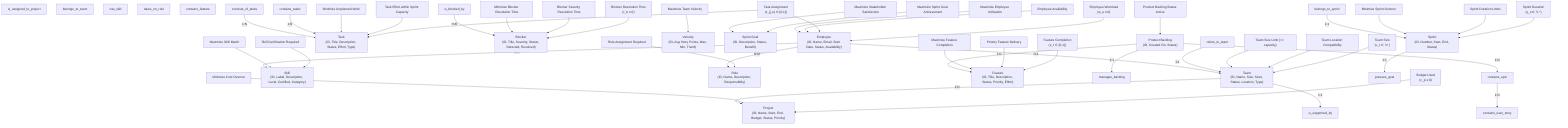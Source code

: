 graph TD

%% Entities
Project["Project\n(ID, Name, Start, End, Budget, Status, Priority)"]:::entity
Team["Team\n(ID, Name, Size, Start, Status, Location, Type)"]:::entity
Employee["Employee\n(ID, Name, Email, Start Date, Status, Availability)"]:::entity
Skill["Skill\n(ID, Label, Description, Level, Certified, Category)"]:::entity
Role["Role\n(ID, Name, Description, Responsibility)"]:::entity
Feature["Feature\n(ID, Title, Description, Status, Priority, Effort)"]:::entity
Sprint["Sprint\n(ID, Number, Start, End, Status)"]:::entity
Task["Task\n(ID, Title, Description, Status, Effort, Type)"]:::entity
Blocker["Blocker\n(ID, Title, Severity, Status, Detected, Resolved)"]:::entity
ProductBacklog["Product Backlog\n(ID, Created On, Status)"]:::entity
Velocity["Velocity\n(ID, Avg Story Points, Max, Min, Trend)"]:::entity
SprintGoal["Sprint Goal\n(ID, Description, Status, Benefit)"]:::entity

%% Relationships
ProjectTeam["is_assigned_to_project"]:::relationship
EmployeeTeam["belongs_to_team"]:::relationship
EmployeeSkill["has_skill"]:::relationship
EmployeeRole["takes_on_role"]:::relationship
ProductOwnerBacklog["manages_backlog"]:::relationship
TeamScrumMaster["is_supported_by"]:::relationship
BacklogFeature["contains_feature"]:::relationship
BacklogEpic["contains_epic"]:::relationship
EpicUserStory["contains_user_story"]:::relationship
UserStoryTask["consists_of_tasks"]:::relationship
SprintBacklog["belongs_to_sprint"]:::relationship
SprintGoalRel["pursues_goal"]:::relationship
ScrumBoardTask["contains_tasks"]:::relationship
TaskBlocker["is_blocked_by"]:::relationship
VelocityTeam["refers_to_team"]:::relationship

%% Link Entities by relationships
Team -- "1:N" --> Project
Employee -- "N:1" --> Team
Employee -- "N:M" --> Skill
Employee -- "N:M" --> Role
ProductBacklog -- "1:1" --> ProductOwnerBacklog
Team -- "1:1" --> TeamScrumMaster
ProductBacklog -- "1:N" --> Feature
ProductBacklog -- "1:N" --> BacklogEpic
BacklogEpic -- "1:N" --> EpicUserStory
UserStoryTask -- "1:N" --> Task
SprintBacklog -- "1:1" --> Sprint
Sprint -- "1:1" --> SprintGoalRel
ScrumBoardTask -- "1:N" --> Task
TaskBlocker -- "N:M" --> Blocker
VelocityTeam -- "1:1" --> Team

%% Goals (Objectives)
MaxVelocity["Maximize Team Velocity"]:::goal
MinBlockerTime["Minimize Blocker Resolution Time"]:::goal
MaxFeatureCompletion["Maximize Feature Completion"]:::goal
MinSprintOverrun["Minimize Sprint Overrun"]:::goal
MaxEmployeeUtilization["Maximize Employee Utilization"]:::goal
MaxSkillMatch["Maximize Skill Match"]:::goal
MinUnplannedWork["Minimize Unplanned Work"]:::goal
MaxStakeholderSatisfaction["Maximize Stakeholder Satisfaction"]:::goal
MinCostOverrun["Minimize Cost Overrun"]:::goal
MaxSprintGoalAchievement["Maximize Sprint Goal Achievement"]:::goal

%% Connect goals to entities they target
MaxVelocity --> Velocity
MinBlockerTime --> Blocker
MaxFeatureCompletion --> Feature
MinSprintOverrun --> Sprint
MaxEmployeeUtilization --> Employee
MaxSkillMatch --> Skill
MinUnplannedWork --> Task
MaxStakeholderSatisfaction --> SprintGoal
MinCostOverrun --> Project
MaxSprintGoalAchievement --> SprintGoal

%% Conditions (Constraints)
TeamSizeLimit["Team Size Limit (<= capacity)"]:::constraint
SkillCertification["Skill Certification Required"]:::constraint
EmployeeAvailability["Employee Availability"]:::constraint
TaskEffortLimit["Task Effort within Sprint Capacity"]:::constraint
SprintDateLimit["Sprint Duration Limits"]:::constraint
RoleAssignment["Role Assignment Required"]:::constraint
BacklogStatus["Product Backlog Status Active"]:::constraint
BlockerSeverityLimit["Blocker Severity Resolution Time"]:::constraint
PriorityFeatureRelease["Priority Feature Delivery"]:::constraint
TeamLocationCompatibility["Team Location Compatibility"]:::constraint

%% Connect conditions to entities
TeamSizeLimit --> Team
SkillCertification --> Skill
EmployeeAvailability --> Employee
TaskEffortLimit --> Task
SprintDateLimit --> Sprint
RoleAssignment --> Role
BacklogStatus --> ProductBacklog
BlockerSeverityLimit --> Blocker
PriorityFeatureRelease --> Feature
TeamLocationCompatibility --> Team

%% Decision Variables (highlighted as variables)
TaskAssignment["Task Assignment\n(x_{j,e} ∈ {0,1})"]:::variable
SprintDuration["Sprint Duration\n(y_s ∈ ℕ⁺)"]:::variable
EmployeeWorkload["Employee Workload\n(w_e ≥ 0)"]:::variable
FeatureCompletion["Feature Completion\n(z_f ∈ {0,1})"]:::variable
BlockerResolution["Blocker Resolution Time\n(r_b ≥ 0)"]:::variable
TeamSizeVar["Team Size\n(u_t ∈ ℕ⁺)"]:::variable
BudgetUsed["Budget Used\n(c_p ≥ 0)"]:::variable

%% Link variables to entities
TaskAssignment --> Task
TaskAssignment --> Employee
SprintDuration --> Sprint
EmployeeWorkload --> Employee
FeatureCompletion --> Feature
BlockerResolution --> Blocker
TeamSizeVar --> Team
BudgetUsed --> Project